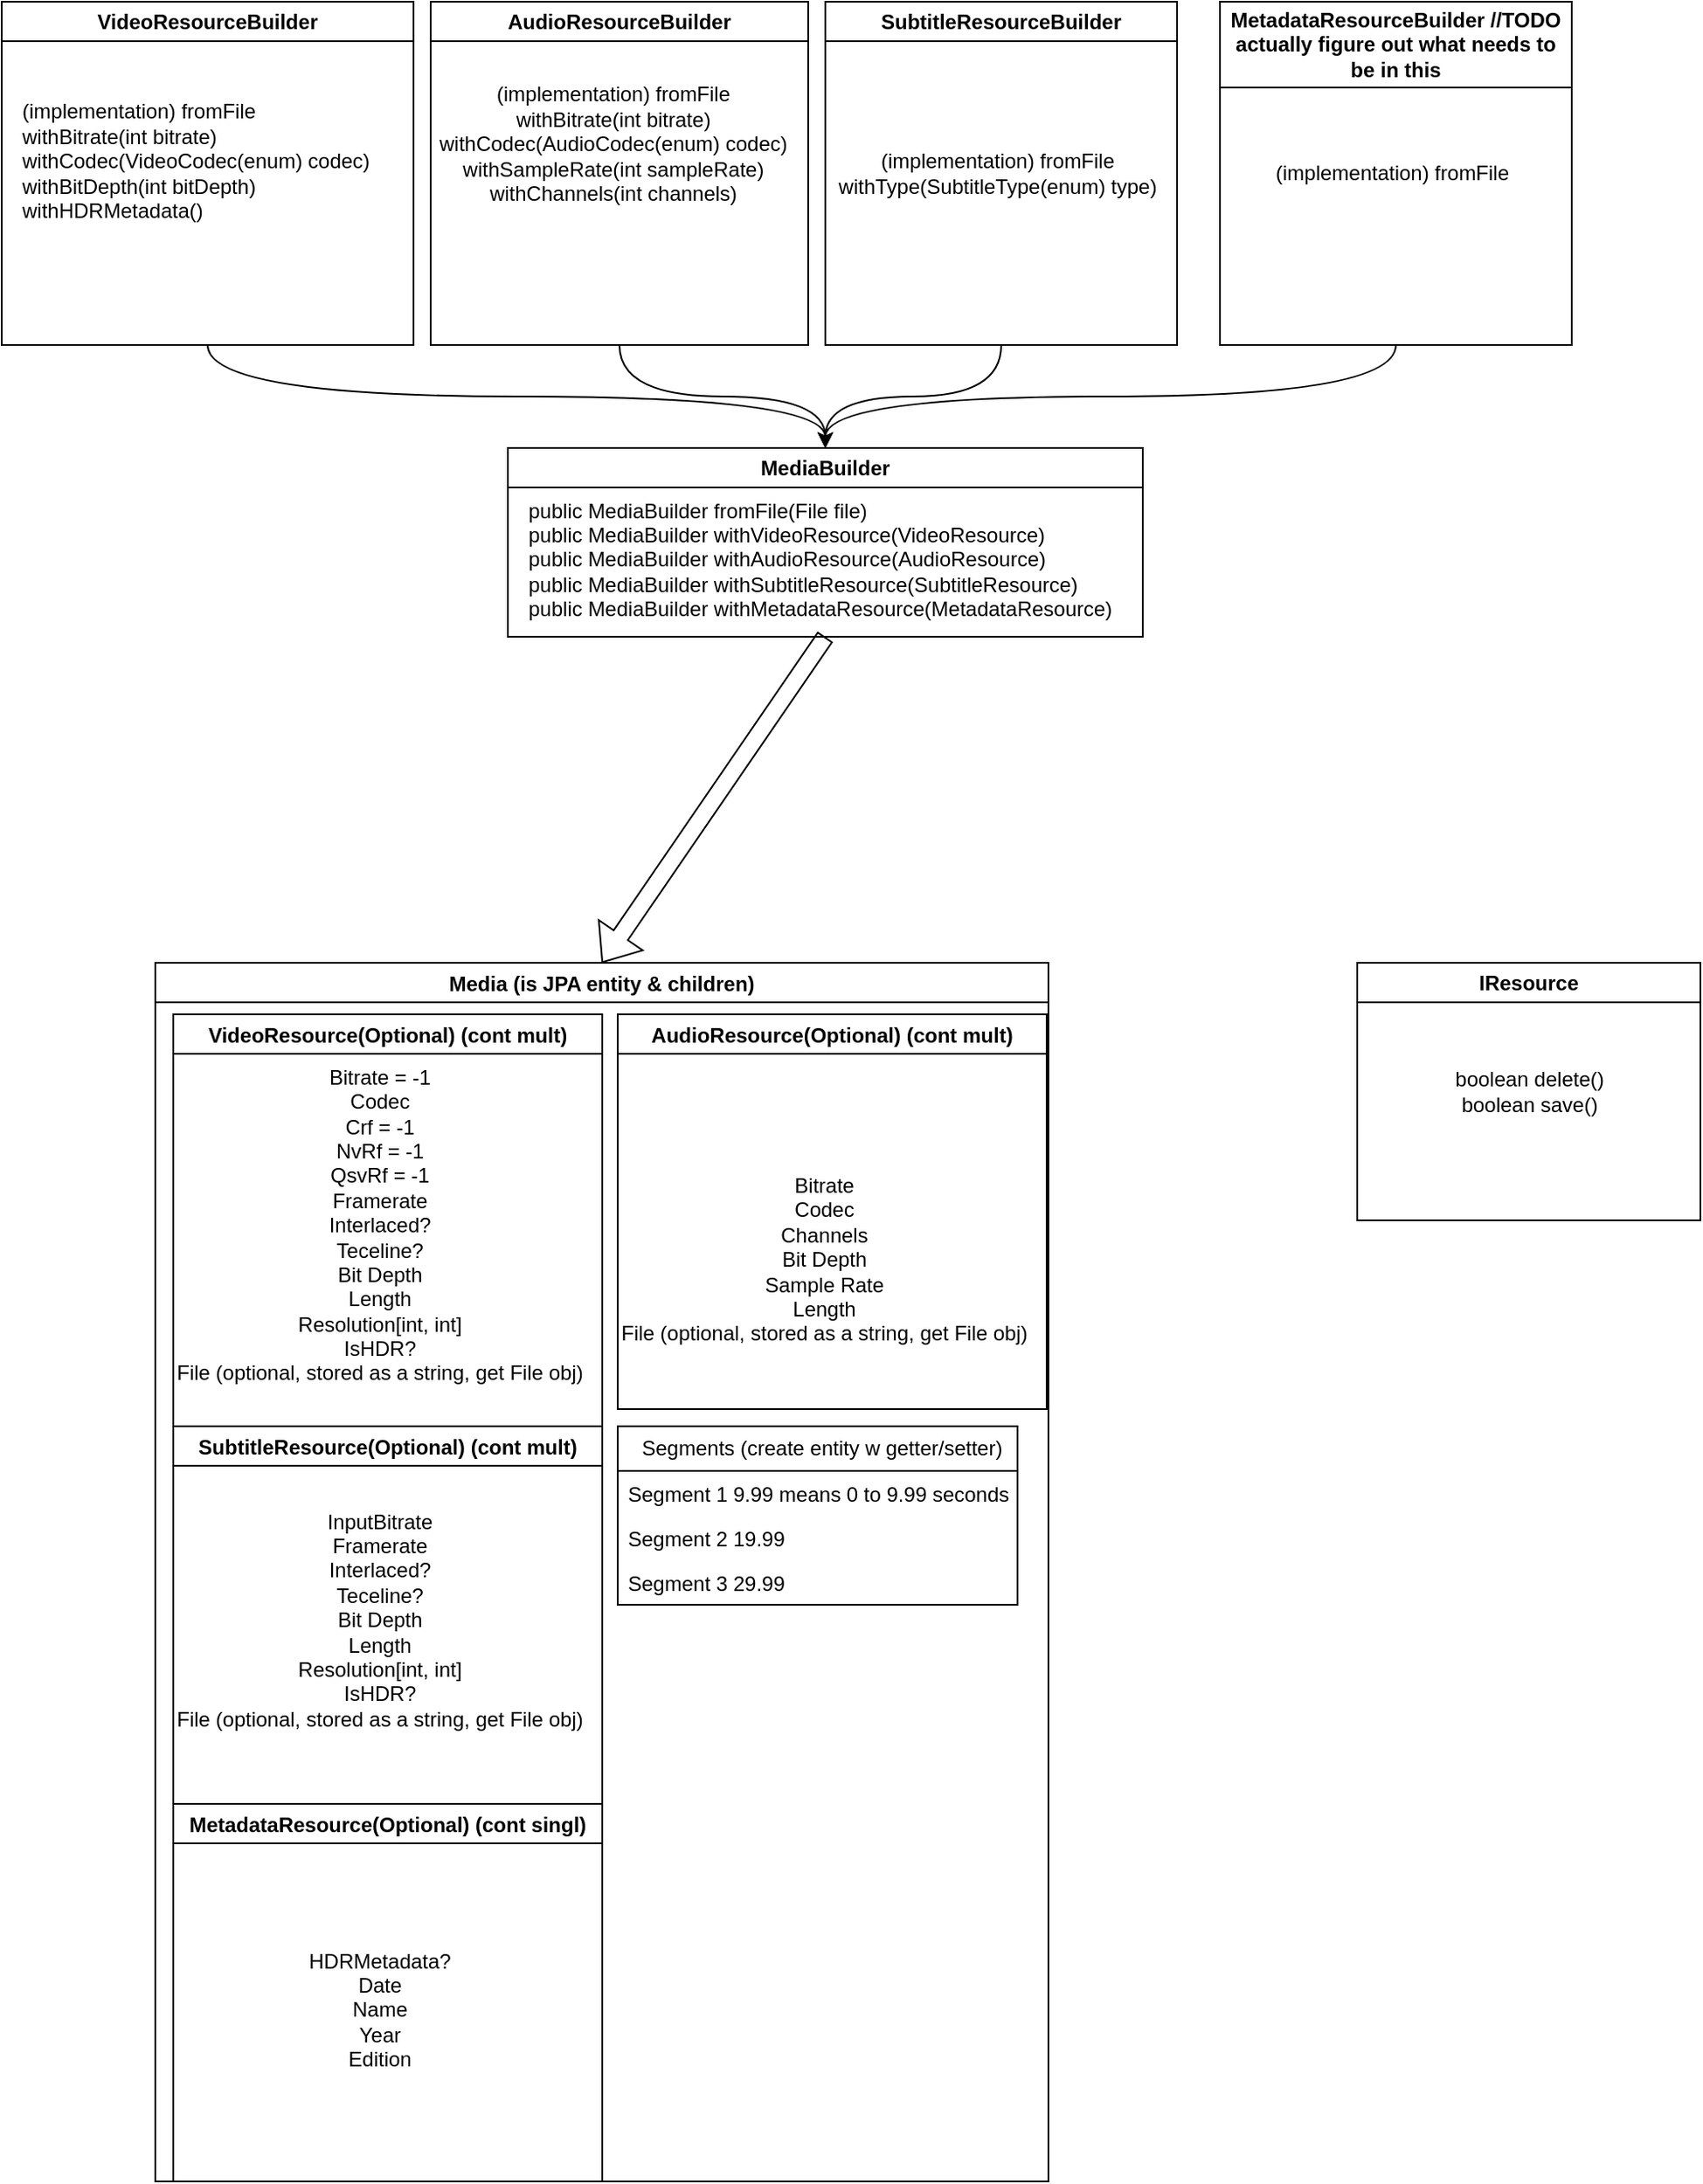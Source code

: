 <mxfile version="21.7.2" type="github">
  <diagram name="Page-1" id="f0DqxVU4n79ps42XZA6x">
    <mxGraphModel dx="3238" dy="1534" grid="1" gridSize="10" guides="1" tooltips="1" connect="1" arrows="1" fold="1" page="1" pageScale="1" pageWidth="850" pageHeight="1100" math="0" shadow="0">
      <root>
        <mxCell id="0" />
        <mxCell id="1" parent="0" />
        <mxCell id="iICr8pPdVY2_rQM_-BbZ-1" value="Media (is JPA entity &amp; children)" style="swimlane;perimeterSpacing=0;rounded=0;" parent="1" vertex="1">
          <mxGeometry x="39.5" y="560" width="520.5" height="710" as="geometry" />
        </mxCell>
        <mxCell id="iICr8pPdVY2_rQM_-BbZ-6" value="VideoResource(Optional) (cont mult)" style="swimlane;" parent="iICr8pPdVY2_rQM_-BbZ-1" vertex="1">
          <mxGeometry x="10.5" y="30" width="250" height="240" as="geometry" />
        </mxCell>
        <mxCell id="iICr8pPdVY2_rQM_-BbZ-7" value="&lt;div&gt;Bitrate = -1&lt;br&gt;&lt;/div&gt;&lt;div&gt;Codec&lt;/div&gt;&lt;div&gt;Crf = -1&lt;/div&gt;&lt;div&gt;NvRf = -1&lt;/div&gt;&lt;div&gt;QsvRf = -1&lt;br&gt;&lt;/div&gt;&lt;div&gt;Framerate&lt;/div&gt;&lt;div&gt;Interlaced?&lt;/div&gt;&lt;div&gt;Teceline?&lt;/div&gt;&lt;div&gt;Bit Depth&lt;/div&gt;&lt;div&gt;Length&lt;/div&gt;&lt;div&gt;Resolution[int, int]&lt;/div&gt;&lt;div&gt;IsHDR?&lt;/div&gt;&lt;div&gt;File (optional, stored as a string, get File obj)&lt;br&gt;&lt;/div&gt;&lt;div&gt;&lt;br&gt;&lt;/div&gt;" style="text;html=1;align=center;verticalAlign=middle;resizable=0;points=[];autosize=1;strokeColor=none;fillColor=none;" parent="iICr8pPdVY2_rQM_-BbZ-6" vertex="1">
          <mxGeometry x="-10" y="20" width="260" height="220" as="geometry" />
        </mxCell>
        <mxCell id="iICr8pPdVY2_rQM_-BbZ-9" value="AudioResource(Optional) (cont mult)" style="swimlane;" parent="iICr8pPdVY2_rQM_-BbZ-1" vertex="1">
          <mxGeometry x="269.5" y="30" width="250" height="230" as="geometry" />
        </mxCell>
        <mxCell id="iICr8pPdVY2_rQM_-BbZ-10" value="&lt;div&gt;Bitrate&lt;/div&gt;&lt;div&gt;Codec&lt;br&gt;&lt;/div&gt;&lt;div&gt;Channels&lt;br&gt;&lt;/div&gt;&lt;div&gt;Bit Depth&lt;/div&gt;&lt;div&gt;Sample Rate&lt;br&gt;&lt;/div&gt;&lt;div&gt;Length&lt;/div&gt;&lt;div&gt;File (optional, stored as a string, get File obj)&lt;/div&gt;&lt;div&gt;&lt;br&gt;&lt;/div&gt;" style="text;html=1;align=center;verticalAlign=middle;resizable=0;points=[];autosize=1;strokeColor=none;fillColor=none;" parent="iICr8pPdVY2_rQM_-BbZ-9" vertex="1">
          <mxGeometry x="-10" y="85" width="260" height="130" as="geometry" />
        </mxCell>
        <mxCell id="iICr8pPdVY2_rQM_-BbZ-11" value="SubtitleResource(Optional) (cont mult)" style="swimlane;" parent="iICr8pPdVY2_rQM_-BbZ-1" vertex="1">
          <mxGeometry x="10.5" y="270" width="250" height="220" as="geometry" />
        </mxCell>
        <mxCell id="iICr8pPdVY2_rQM_-BbZ-12" value="&lt;div&gt;InputBitrate&lt;/div&gt;&lt;div&gt;Framerate&lt;/div&gt;&lt;div&gt;Interlaced?&lt;/div&gt;&lt;div&gt;Teceline?&lt;/div&gt;&lt;div&gt;Bit Depth&lt;/div&gt;&lt;div&gt;Length&lt;/div&gt;&lt;div&gt;Resolution[int, int]&lt;/div&gt;&lt;div&gt;IsHDR?&lt;/div&gt;&lt;div&gt;File (optional, stored as a string, get File obj)&lt;/div&gt;&lt;div&gt;&lt;br&gt;&lt;/div&gt;" style="text;html=1;align=center;verticalAlign=middle;resizable=0;points=[];autosize=1;strokeColor=none;fillColor=none;" parent="iICr8pPdVY2_rQM_-BbZ-11" vertex="1">
          <mxGeometry x="-10" y="40" width="260" height="160" as="geometry" />
        </mxCell>
        <mxCell id="iICr8pPdVY2_rQM_-BbZ-13" value="&amp;nbsp;Segments (create entity w getter/setter)" style="swimlane;fontStyle=0;childLayout=stackLayout;horizontal=1;startSize=26;fillColor=none;horizontalStack=0;resizeParent=1;resizeParentMax=0;resizeLast=0;collapsible=1;marginBottom=0;html=1;" parent="iICr8pPdVY2_rQM_-BbZ-1" vertex="1">
          <mxGeometry x="269.5" y="270" width="233" height="104" as="geometry" />
        </mxCell>
        <mxCell id="iICr8pPdVY2_rQM_-BbZ-14" value="Segment 1 9.99 means 0 to 9.99 seconds" style="text;strokeColor=none;fillColor=none;align=left;verticalAlign=top;spacingLeft=4;spacingRight=4;overflow=hidden;rotatable=0;points=[[0,0.5],[1,0.5]];portConstraint=eastwest;whiteSpace=wrap;html=1;" parent="iICr8pPdVY2_rQM_-BbZ-13" vertex="1">
          <mxGeometry y="26" width="233" height="26" as="geometry" />
        </mxCell>
        <mxCell id="iICr8pPdVY2_rQM_-BbZ-15" value="Segment 2 19.99" style="text;strokeColor=none;fillColor=none;align=left;verticalAlign=top;spacingLeft=4;spacingRight=4;overflow=hidden;rotatable=0;points=[[0,0.5],[1,0.5]];portConstraint=eastwest;whiteSpace=wrap;html=1;" parent="iICr8pPdVY2_rQM_-BbZ-13" vertex="1">
          <mxGeometry y="52" width="233" height="26" as="geometry" />
        </mxCell>
        <mxCell id="iICr8pPdVY2_rQM_-BbZ-16" value="&lt;div&gt;Segment 3 29.99&lt;/div&gt;" style="text;strokeColor=none;fillColor=none;align=left;verticalAlign=top;spacingLeft=4;spacingRight=4;overflow=hidden;rotatable=0;points=[[0,0.5],[1,0.5]];portConstraint=eastwest;whiteSpace=wrap;html=1;" parent="iICr8pPdVY2_rQM_-BbZ-13" vertex="1">
          <mxGeometry y="78" width="233" height="26" as="geometry" />
        </mxCell>
        <mxCell id="SI7whgxdZ4kj7hzidSnB-4" value="MetadataResource(Optional) (cont singl)" style="swimlane;" vertex="1" parent="iICr8pPdVY2_rQM_-BbZ-1">
          <mxGeometry x="10.5" y="490" width="250" height="220" as="geometry" />
        </mxCell>
        <mxCell id="SI7whgxdZ4kj7hzidSnB-5" value="&lt;div&gt;HDRMetadata?&lt;/div&gt;&lt;div&gt;Date&lt;/div&gt;&lt;div&gt;Name&lt;/div&gt;&lt;div&gt;Year&lt;/div&gt;&lt;div&gt;Edition&lt;br&gt;&lt;/div&gt;" style="text;html=1;align=center;verticalAlign=middle;resizable=0;points=[];autosize=1;strokeColor=none;fillColor=none;" vertex="1" parent="SI7whgxdZ4kj7hzidSnB-4">
          <mxGeometry x="65" y="75" width="110" height="90" as="geometry" />
        </mxCell>
        <mxCell id="qK8T354G06c9aEnAW-Ob-2" value="MediaBuilder" style="swimlane;whiteSpace=wrap;html=1;" parent="1" vertex="1">
          <mxGeometry x="245" y="260" width="370" height="110" as="geometry" />
        </mxCell>
        <mxCell id="qK8T354G06c9aEnAW-Ob-16" value="&lt;div&gt;public MediaBuilder fromFile(File file)&lt;/div&gt;&lt;div&gt;public MediaBuilder withVideoResource(VideoResource)&lt;/div&gt;&lt;div&gt;public MediaBuilder withAudioResource(AudioResource)&lt;/div&gt;&lt;div&gt;public MediaBuilder withSubtitleResource(SubtitleResource)&lt;/div&gt;&lt;div&gt;public MediaBuilder withMetadataResource(MetadataResource)&lt;br&gt;&lt;/div&gt;" style="text;html=1;align=left;verticalAlign=middle;resizable=0;points=[];autosize=1;strokeColor=none;fillColor=none;" parent="qK8T354G06c9aEnAW-Ob-2" vertex="1">
          <mxGeometry x="10" y="20" width="360" height="90" as="geometry" />
        </mxCell>
        <mxCell id="qK8T354G06c9aEnAW-Ob-23" style="edgeStyle=orthogonalEdgeStyle;rounded=0;orthogonalLoop=1;jettySize=auto;html=1;exitX=0.5;exitY=1;exitDx=0;exitDy=0;entryX=0.5;entryY=0;entryDx=0;entryDy=0;curved=1;" parent="1" source="qK8T354G06c9aEnAW-Ob-17" target="qK8T354G06c9aEnAW-Ob-2" edge="1">
          <mxGeometry relative="1" as="geometry" />
        </mxCell>
        <mxCell id="qK8T354G06c9aEnAW-Ob-17" value="VideoResourceBuilder" style="swimlane;whiteSpace=wrap;html=1;" parent="1" vertex="1">
          <mxGeometry x="-50" width="240" height="200" as="geometry" />
        </mxCell>
        <mxCell id="qK8T354G06c9aEnAW-Ob-27" value="&lt;div align=&quot;left&quot;&gt;(implementation) fromFile&lt;/div&gt;&lt;div align=&quot;left&quot;&gt;withBitrate(int bitrate)&lt;/div&gt;&lt;div align=&quot;left&quot;&gt;withCodec(VideoCodec(enum) codec)&lt;/div&gt;&lt;div align=&quot;left&quot;&gt;withBitDepth(int bitDepth)&lt;/div&gt;&lt;div align=&quot;left&quot;&gt;withHDRMetadata()&lt;br&gt;&lt;/div&gt;&lt;div align=&quot;left&quot;&gt;&lt;br&gt;&lt;/div&gt;" style="text;html=1;align=left;verticalAlign=middle;resizable=0;points=[];autosize=1;strokeColor=none;fillColor=none;" parent="qK8T354G06c9aEnAW-Ob-17" vertex="1">
          <mxGeometry x="10" y="50" width="230" height="100" as="geometry" />
        </mxCell>
        <mxCell id="qK8T354G06c9aEnAW-Ob-21" style="edgeStyle=orthogonalEdgeStyle;rounded=0;orthogonalLoop=1;jettySize=auto;html=1;exitX=0.5;exitY=1;exitDx=0;exitDy=0;entryX=0.5;entryY=0;entryDx=0;entryDy=0;curved=1;" parent="1" source="qK8T354G06c9aEnAW-Ob-18" target="qK8T354G06c9aEnAW-Ob-2" edge="1">
          <mxGeometry relative="1" as="geometry" />
        </mxCell>
        <mxCell id="qK8T354G06c9aEnAW-Ob-18" value="AudioResourceBuilder" style="swimlane;whiteSpace=wrap;html=1;" parent="1" vertex="1">
          <mxGeometry x="200" width="220" height="200" as="geometry" />
        </mxCell>
        <mxCell id="qK8T354G06c9aEnAW-Ob-28" value="&lt;div&gt;(implementation) fromFile&lt;/div&gt;&lt;div&gt;withBitrate(int bitrate)&lt;/div&gt;&lt;div&gt;withCodec(AudioCodec(enum) codec)&lt;br&gt;&lt;/div&gt;&lt;div&gt;withSampleRate(int sampleRate)&lt;/div&gt;&lt;div&gt;withChannels(int channels)&lt;/div&gt;&lt;div&gt;&lt;br&gt;&lt;/div&gt;" style="text;html=1;align=center;verticalAlign=middle;resizable=0;points=[];autosize=1;strokeColor=none;fillColor=none;" parent="qK8T354G06c9aEnAW-Ob-18" vertex="1">
          <mxGeometry x="-9.5" y="40" width="230" height="100" as="geometry" />
        </mxCell>
        <mxCell id="qK8T354G06c9aEnAW-Ob-22" style="edgeStyle=orthogonalEdgeStyle;rounded=0;orthogonalLoop=1;jettySize=auto;html=1;exitX=0.5;exitY=1;exitDx=0;exitDy=0;entryX=0.5;entryY=0;entryDx=0;entryDy=0;curved=1;" parent="1" source="qK8T354G06c9aEnAW-Ob-19" target="qK8T354G06c9aEnAW-Ob-2" edge="1">
          <mxGeometry relative="1" as="geometry" />
        </mxCell>
        <mxCell id="qK8T354G06c9aEnAW-Ob-19" value="SubtitleResourceBuilder" style="swimlane;whiteSpace=wrap;html=1;" parent="1" vertex="1">
          <mxGeometry x="430" width="205" height="200" as="geometry" />
        </mxCell>
        <mxCell id="qK8T354G06c9aEnAW-Ob-29" value="&lt;div&gt;(implementation) fromFile&lt;/div&gt;&lt;div&gt;withType(SubtitleType(enum) type)&lt;/div&gt;" style="text;html=1;align=center;verticalAlign=middle;resizable=0;points=[];autosize=1;strokeColor=none;fillColor=none;" parent="qK8T354G06c9aEnAW-Ob-19" vertex="1">
          <mxGeometry x="-5" y="80" width="210" height="40" as="geometry" />
        </mxCell>
        <mxCell id="qK8T354G06c9aEnAW-Ob-25" value="" style="shape=flexArrow;endArrow=classic;html=1;rounded=0;exitX=0.5;exitY=1;exitDx=0;exitDy=0;entryX=0.5;entryY=0;entryDx=0;entryDy=0;" parent="1" source="qK8T354G06c9aEnAW-Ob-2" target="iICr8pPdVY2_rQM_-BbZ-1" edge="1">
          <mxGeometry width="50" height="50" relative="1" as="geometry">
            <mxPoint x="450" y="570" as="sourcePoint" />
            <mxPoint x="500" y="520" as="targetPoint" />
          </mxGeometry>
        </mxCell>
        <mxCell id="SI7whgxdZ4kj7hzidSnB-3" style="edgeStyle=orthogonalEdgeStyle;rounded=0;orthogonalLoop=1;jettySize=auto;html=1;exitX=0.5;exitY=1;exitDx=0;exitDy=0;entryX=0.5;entryY=0;entryDx=0;entryDy=0;curved=1;" edge="1" parent="1" source="SI7whgxdZ4kj7hzidSnB-1" target="qK8T354G06c9aEnAW-Ob-2">
          <mxGeometry relative="1" as="geometry" />
        </mxCell>
        <mxCell id="SI7whgxdZ4kj7hzidSnB-1" value="&lt;div&gt;MetadataResourceBuilder //TODO&lt;/div&gt;&lt;div&gt;actually figure out what needs to &lt;br&gt;&lt;/div&gt;&lt;div&gt;be in this&lt;/div&gt;" style="swimlane;whiteSpace=wrap;html=1;startSize=50;" vertex="1" parent="1">
          <mxGeometry x="660" width="205" height="200" as="geometry" />
        </mxCell>
        <mxCell id="SI7whgxdZ4kj7hzidSnB-2" value="&lt;div&gt;(implementation) fromFile&lt;/div&gt;" style="text;html=1;align=center;verticalAlign=middle;resizable=0;points=[];autosize=1;strokeColor=none;fillColor=none;" vertex="1" parent="SI7whgxdZ4kj7hzidSnB-1">
          <mxGeometry x="20" y="85" width="160" height="30" as="geometry" />
        </mxCell>
        <mxCell id="SI7whgxdZ4kj7hzidSnB-6" value="IResource" style="swimlane;whiteSpace=wrap;html=1;" vertex="1" parent="1">
          <mxGeometry x="740" y="560" width="200" height="150" as="geometry" />
        </mxCell>
        <mxCell id="SI7whgxdZ4kj7hzidSnB-7" value="&lt;div&gt;boolean delete()&lt;/div&gt;&lt;div&gt;boolean save()&lt;br&gt;&lt;/div&gt;" style="text;html=1;align=center;verticalAlign=middle;resizable=0;points=[];autosize=1;strokeColor=none;fillColor=none;" vertex="1" parent="SI7whgxdZ4kj7hzidSnB-6">
          <mxGeometry x="45" y="55" width="110" height="40" as="geometry" />
        </mxCell>
      </root>
    </mxGraphModel>
  </diagram>
</mxfile>
